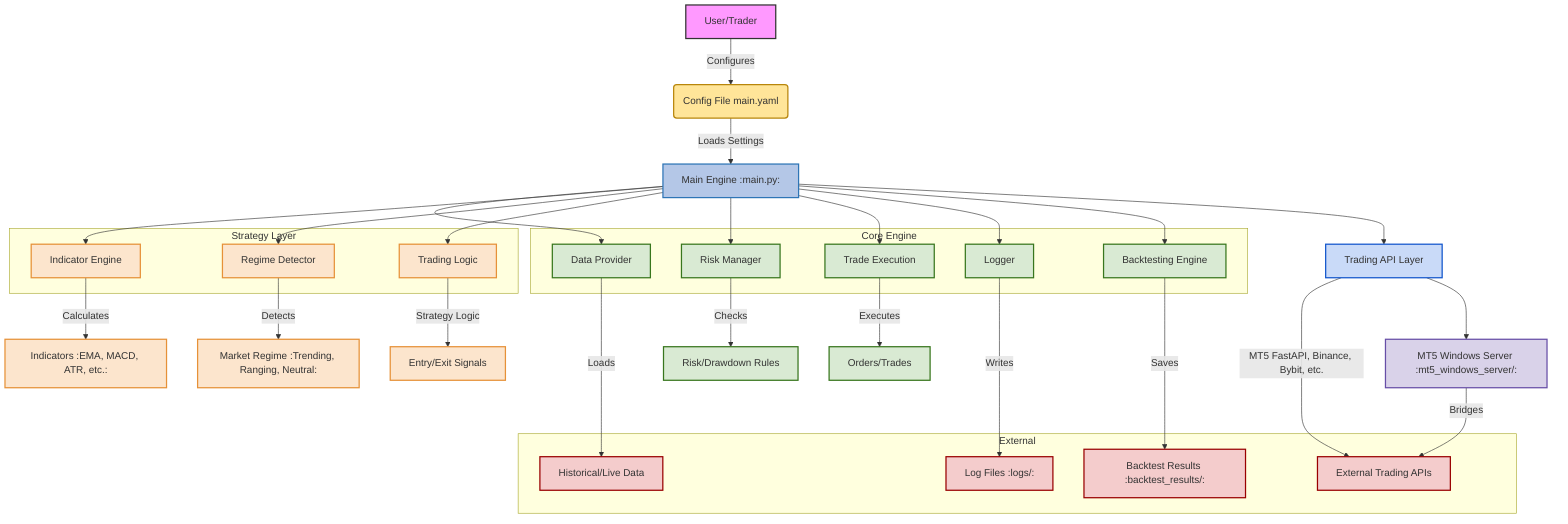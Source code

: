 flowchart TD
    A[User/Trader]:::user -->|Configures| B(Config File main.yaml):::config
    B -->|Loads Settings| C[Main Engine :main.py:]:::engine
    C --> D[Data Provider]:::core
    C --> E[Indicator Engine]:::strategy
    C --> F[Regime Detector]:::strategy
    C --> G[Trading Logic]:::strategy
    C --> H[Risk Manager]:::core
    C --> I[Trade Execution]:::core
    C --> J[Logger]:::core
    C --> K[Backtesting Engine]:::core
    C --> L[Trading API Layer]:::api
    L -->|MT5 FastAPI, Binance, Bybit, etc.| M[External Trading APIs]:::external
    D -->|Loads| N[Historical/Live Data]:::external
    E -->|Calculates| O[Indicators :EMA, MACD, ATR, etc.:]:::strategy
    F -->|Detects| P[Market Regime :Trending, Ranging, Neutral:]:::strategy
    G -->|Strategy Logic| Q[Entry/Exit Signals]:::strategy
    H -->|Checks| R[Risk/Drawdown Rules]:::core
    I -->|Executes| S[Orders/Trades]:::core
    J -->|Writes| T[Log Files :logs/:]:::external
    K -->|Saves| U[Backtest Results :backtest_results/:]:::external
    
    subgraph Strategy Layer
        E
        F
        G
    end
    
    subgraph Core Engine
        D
        H
        I
        J
        K
    end
    
    subgraph External
        M
        N
        T
        U
    end
    
    %% Optional: Windows Server for MT5
    L --> V[MT5 Windows Server :mt5_windows_server/:]:::windows
    V -->|Bridges| M

    %% Style definitions
    classDef user fill:#f9f,stroke:#333,stroke-width:2px;
    classDef config fill:#ffe599,stroke:#b8860b,stroke-width:2px;
    classDef engine fill:#b4c7e7,stroke:#2e75b6,stroke-width:2px;
    classDef core fill:#d9ead3,stroke:#38761d,stroke-width:2px;
    classDef strategy fill:#fce5cd,stroke:#e69138,stroke-width:2px;
    classDef api fill:#c9daf8,stroke:#1155cc,stroke-width:2px;
    classDef external fill:#f4cccc,stroke:#990000,stroke-width:2px;
    classDef windows fill:#d9d2e9,stroke:#674ea7,stroke-width:2px;